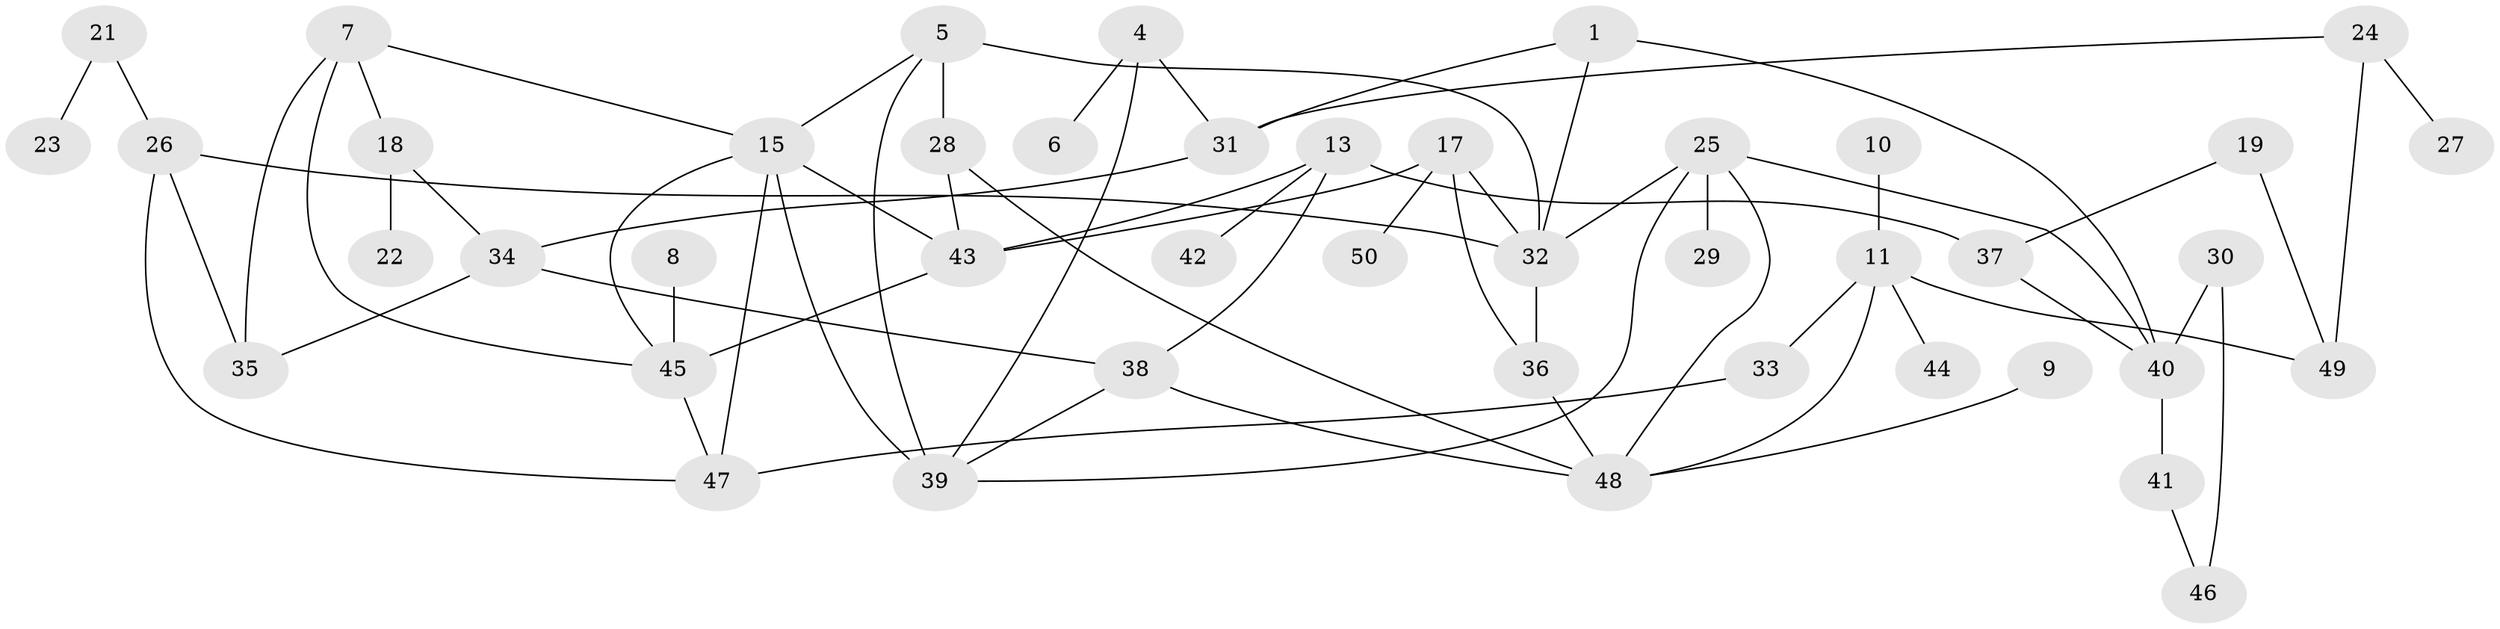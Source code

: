 // original degree distribution, {3: 0.2112676056338028, 0: 0.08450704225352113, 2: 0.23943661971830985, 5: 0.11267605633802817, 1: 0.18309859154929578, 4: 0.14084507042253522, 6: 0.028169014084507043}
// Generated by graph-tools (version 1.1) at 2025/35/03/04/25 23:35:45]
// undirected, 44 vertices, 67 edges
graph export_dot {
  node [color=gray90,style=filled];
  1;
  4;
  5;
  6;
  7;
  8;
  9;
  10;
  11;
  13;
  15;
  17;
  18;
  19;
  21;
  22;
  23;
  24;
  25;
  26;
  27;
  28;
  29;
  30;
  31;
  32;
  33;
  34;
  35;
  36;
  37;
  38;
  39;
  40;
  41;
  42;
  43;
  44;
  45;
  46;
  47;
  48;
  49;
  50;
  1 -- 31 [weight=1.0];
  1 -- 32 [weight=1.0];
  1 -- 40 [weight=1.0];
  4 -- 6 [weight=1.0];
  4 -- 31 [weight=1.0];
  4 -- 39 [weight=1.0];
  5 -- 15 [weight=1.0];
  5 -- 28 [weight=2.0];
  5 -- 32 [weight=1.0];
  5 -- 39 [weight=1.0];
  7 -- 15 [weight=1.0];
  7 -- 18 [weight=1.0];
  7 -- 35 [weight=1.0];
  7 -- 45 [weight=1.0];
  8 -- 45 [weight=1.0];
  9 -- 48 [weight=1.0];
  10 -- 11 [weight=1.0];
  11 -- 33 [weight=2.0];
  11 -- 44 [weight=1.0];
  11 -- 48 [weight=1.0];
  11 -- 49 [weight=1.0];
  13 -- 37 [weight=1.0];
  13 -- 38 [weight=1.0];
  13 -- 42 [weight=1.0];
  13 -- 43 [weight=1.0];
  15 -- 39 [weight=2.0];
  15 -- 43 [weight=1.0];
  15 -- 45 [weight=1.0];
  15 -- 47 [weight=1.0];
  17 -- 32 [weight=1.0];
  17 -- 36 [weight=1.0];
  17 -- 43 [weight=1.0];
  17 -- 50 [weight=1.0];
  18 -- 22 [weight=1.0];
  18 -- 34 [weight=1.0];
  19 -- 37 [weight=1.0];
  19 -- 49 [weight=1.0];
  21 -- 23 [weight=1.0];
  21 -- 26 [weight=1.0];
  24 -- 27 [weight=1.0];
  24 -- 31 [weight=1.0];
  24 -- 49 [weight=1.0];
  25 -- 29 [weight=1.0];
  25 -- 32 [weight=1.0];
  25 -- 39 [weight=1.0];
  25 -- 40 [weight=1.0];
  25 -- 48 [weight=1.0];
  26 -- 32 [weight=2.0];
  26 -- 35 [weight=1.0];
  26 -- 47 [weight=1.0];
  28 -- 43 [weight=1.0];
  28 -- 48 [weight=1.0];
  30 -- 40 [weight=1.0];
  30 -- 46 [weight=1.0];
  31 -- 34 [weight=1.0];
  32 -- 36 [weight=1.0];
  33 -- 47 [weight=1.0];
  34 -- 35 [weight=1.0];
  34 -- 38 [weight=1.0];
  36 -- 48 [weight=1.0];
  37 -- 40 [weight=1.0];
  38 -- 39 [weight=1.0];
  38 -- 48 [weight=1.0];
  40 -- 41 [weight=1.0];
  41 -- 46 [weight=1.0];
  43 -- 45 [weight=1.0];
  45 -- 47 [weight=1.0];
}
